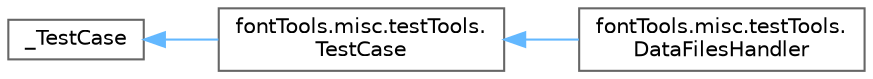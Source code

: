 digraph "Graphical Class Hierarchy"
{
 // LATEX_PDF_SIZE
  bgcolor="transparent";
  edge [fontname=Helvetica,fontsize=10,labelfontname=Helvetica,labelfontsize=10];
  node [fontname=Helvetica,fontsize=10,shape=box,height=0.2,width=0.4];
  rankdir="LR";
  Node0 [id="Node000000",label="_TestCase",height=0.2,width=0.4,color="grey40", fillcolor="white", style="filled",URL="$dd/dec/class__TestCase.html",tooltip=" "];
  Node0 -> Node1 [id="edge2812_Node000000_Node000001",dir="back",color="steelblue1",style="solid",tooltip=" "];
  Node1 [id="Node000001",label="fontTools.misc.testTools.\lTestCase",height=0.2,width=0.4,color="grey40", fillcolor="white", style="filled",URL="$de/d55/classfontTools_1_1misc_1_1testTools_1_1TestCase.html",tooltip=" "];
  Node1 -> Node2 [id="edge2813_Node000001_Node000002",dir="back",color="steelblue1",style="solid",tooltip=" "];
  Node2 [id="Node000002",label="fontTools.misc.testTools.\lDataFilesHandler",height=0.2,width=0.4,color="grey40", fillcolor="white", style="filled",URL="$d1/def/classfontTools_1_1misc_1_1testTools_1_1DataFilesHandler.html",tooltip=" "];
}
